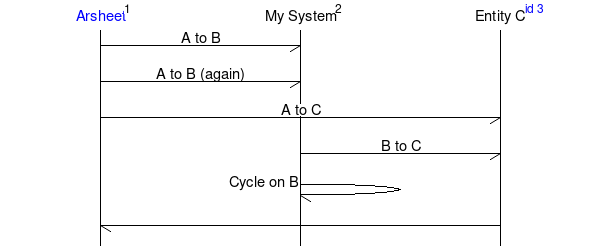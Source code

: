 msc {
	 a[label="Arsheet", ID="1", URL="www.arsheet.org"],
	 b[label="My System", ID="2"],
	 c[label="Entity C", ID="id 3", IDURL="www.google.com"];
	 
	 a->b [label="A to B"];
	 a->b [label="A to B (again)"];
	 a->c [label="A to C"];
  	 b->c [label="B to C"];
  	 b->b [label="Cycle on B"];
  	 a<-c;
}